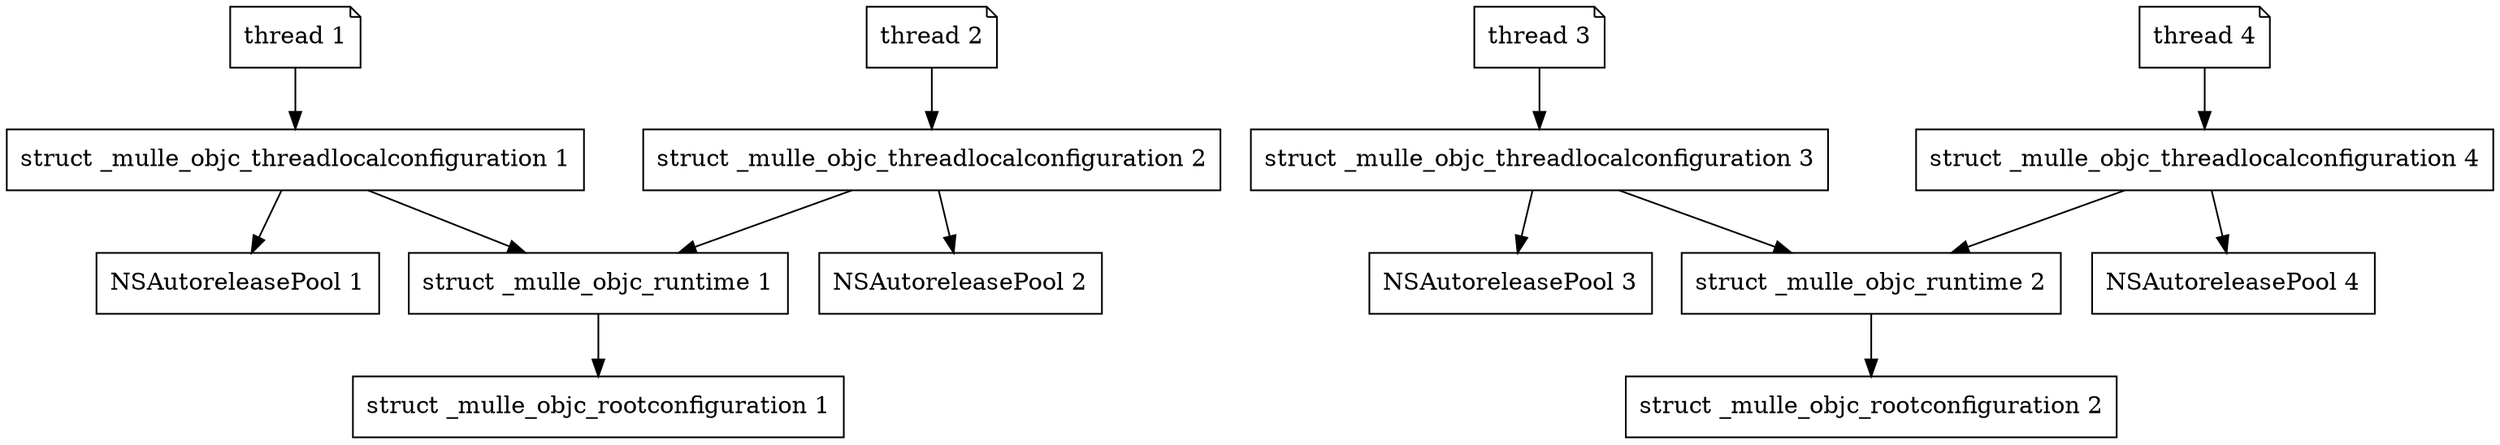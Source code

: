 digraph foo {

  node [shape=note];

  "thread 1";
  "thread 2";

  "thread 3";
  "thread 4";

  node [shape=record];

  "thread 1" -> "struct _mulle_objc_threadlocalconfiguration 1";
  "thread 2" -> "struct _mulle_objc_threadlocalconfiguration 2";

  "thread 3" -> "struct _mulle_objc_threadlocalconfiguration 3";
  "thread 4" -> "struct _mulle_objc_threadlocalconfiguration 4";

  "struct _mulle_objc_threadlocalconfiguration 1" -> "struct _mulle_objc_runtime 1";
  "struct _mulle_objc_threadlocalconfiguration 2" -> "struct _mulle_objc_runtime 1";

  "struct _mulle_objc_threadlocalconfiguration 1" -> "NSAutoreleasePool 1";
  "struct _mulle_objc_threadlocalconfiguration 2" -> "NSAutoreleasePool 2";
  "struct _mulle_objc_threadlocalconfiguration 3" -> "NSAutoreleasePool 3";
  "struct _mulle_objc_threadlocalconfiguration 4" -> "NSAutoreleasePool 4";

  "struct _mulle_objc_threadlocalconfiguration 3" -> "struct _mulle_objc_runtime 2";
  "struct _mulle_objc_threadlocalconfiguration 4" -> "struct _mulle_objc_runtime 2";

  "struct _mulle_objc_runtime 1";
  "struct _mulle_objc_runtime 1" -> "struct _mulle_objc_rootconfiguration 1";

  "struct _mulle_objc_runtime 2" -> "struct _mulle_objc_rootconfiguration 2" ;
  "struct _mulle_objc_runtime 2";
}